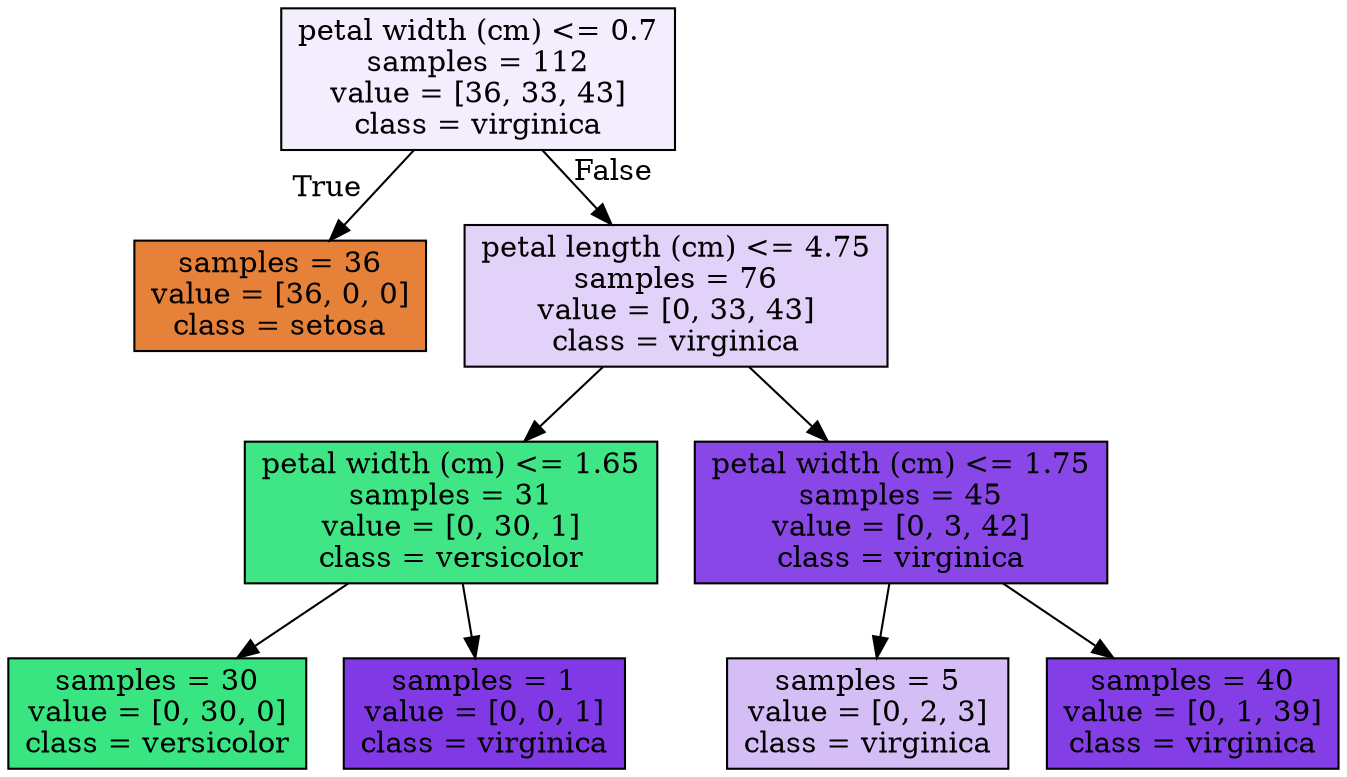 digraph Tree {
node [shape=box, style="filled", color="black"] ;
0 [label="petal width (cm) <= 0.7\nsamples = 112\nvalue = [36, 33, 43]\nclass = virginica", fillcolor="#f3edfd"] ;
1 [label="samples = 36\nvalue = [36, 0, 0]\nclass = setosa", fillcolor="#e58139"] ;
0 -> 1 [labeldistance=2.5, labelangle=45, headlabel="True"] ;
2 [label="petal length (cm) <= 4.75\nsamples = 76\nvalue = [0, 33, 43]\nclass = virginica", fillcolor="#e2d1f9"] ;
0 -> 2 [labeldistance=2.5, labelangle=-45, headlabel="False"] ;
3 [label="petal width (cm) <= 1.65\nsamples = 31\nvalue = [0, 30, 1]\nclass = versicolor", fillcolor="#40e685"] ;
2 -> 3 ;
4 [label="samples = 30\nvalue = [0, 30, 0]\nclass = versicolor", fillcolor="#39e581"] ;
3 -> 4 ;
5 [label="samples = 1\nvalue = [0, 0, 1]\nclass = virginica", fillcolor="#8139e5"] ;
3 -> 5 ;
6 [label="petal width (cm) <= 1.75\nsamples = 45\nvalue = [0, 3, 42]\nclass = virginica", fillcolor="#8a47e7"] ;
2 -> 6 ;
7 [label="samples = 5\nvalue = [0, 2, 3]\nclass = virginica", fillcolor="#d5bdf6"] ;
6 -> 7 ;
8 [label="samples = 40\nvalue = [0, 1, 39]\nclass = virginica", fillcolor="#843ee6"] ;
6 -> 8 ;
}
